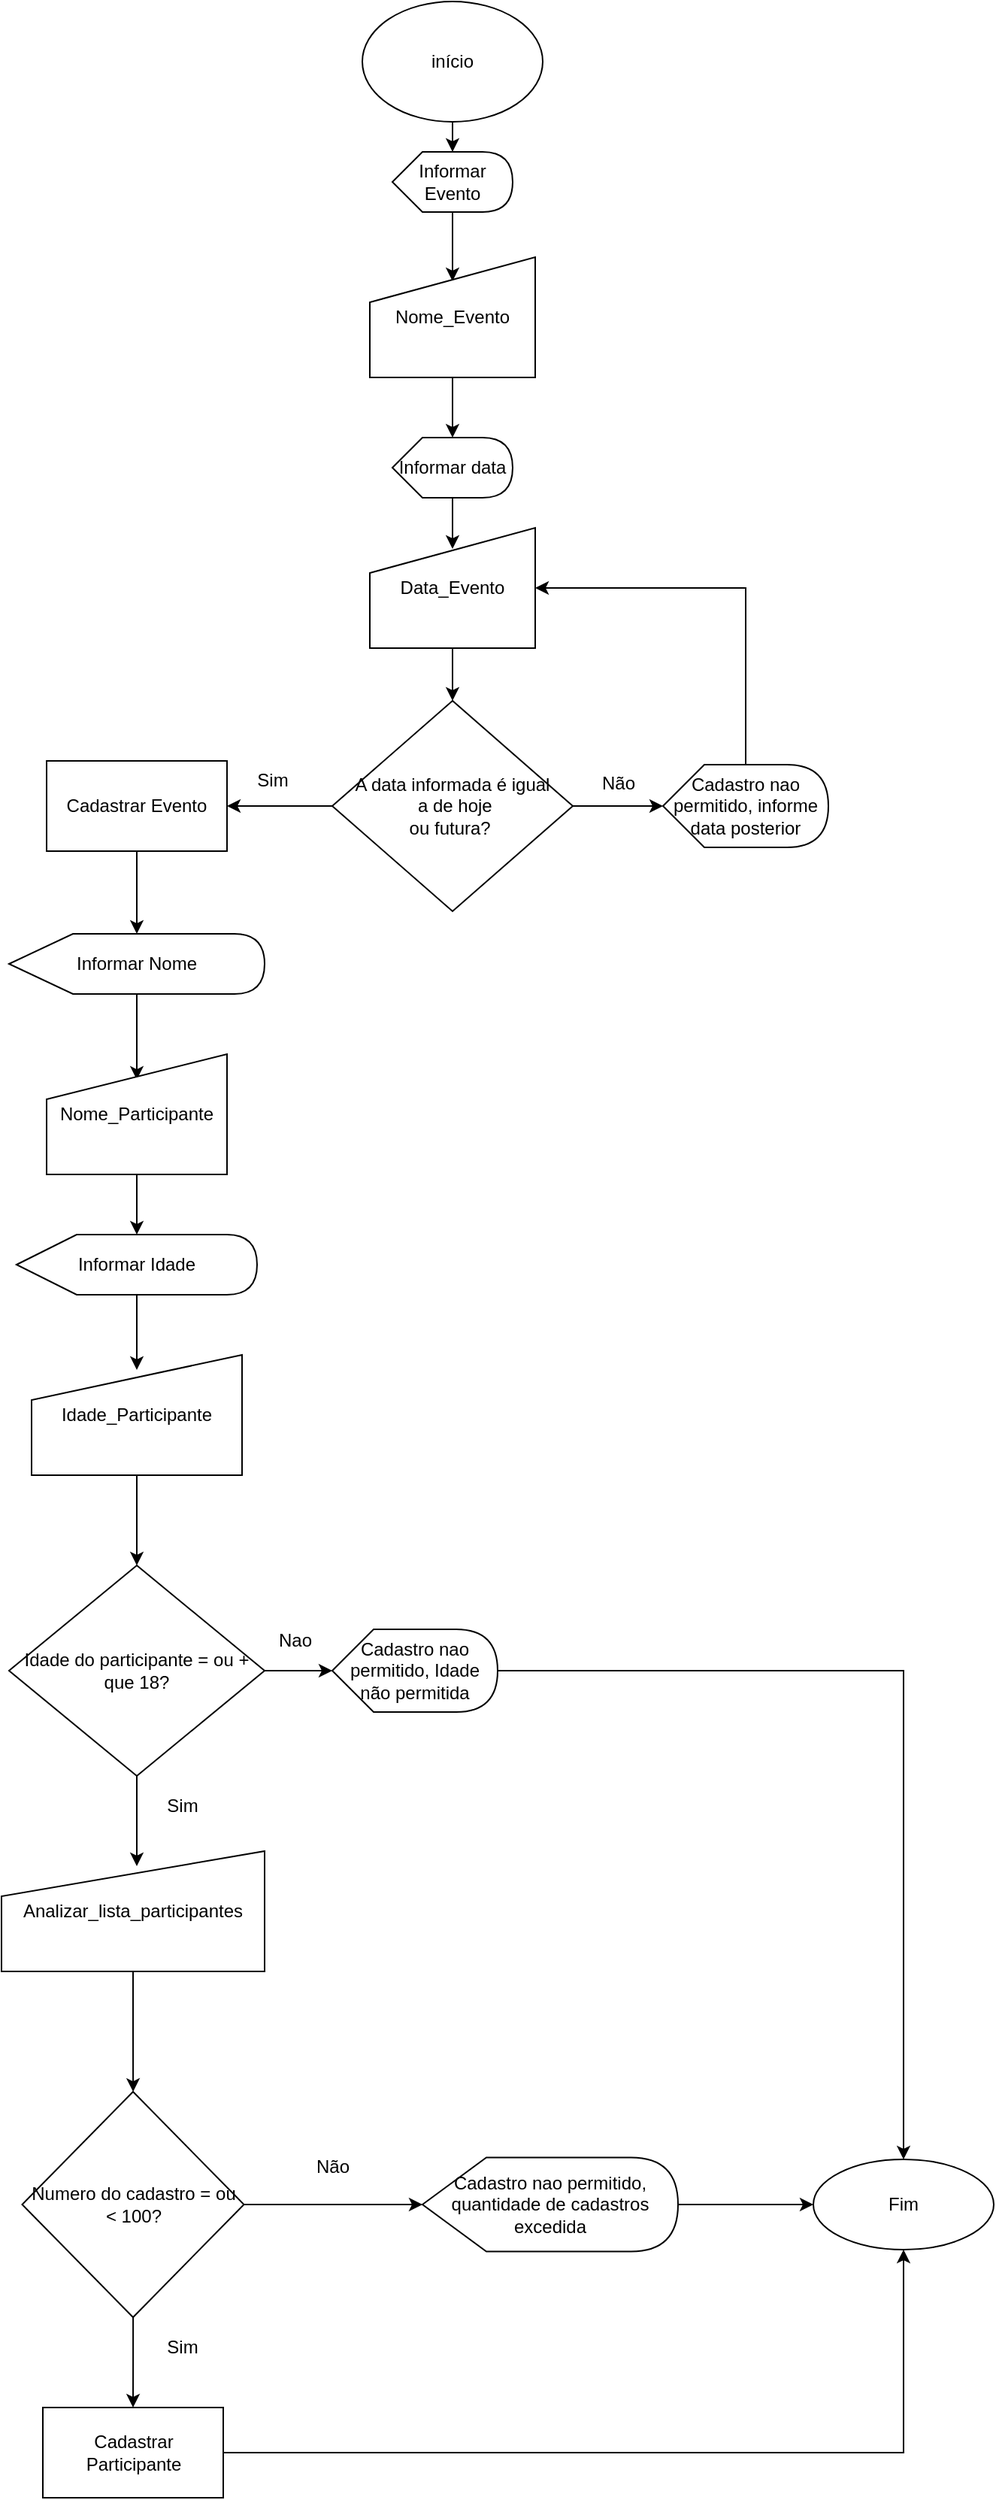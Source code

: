 <mxfile version="15.2.9" type="github">
  <diagram id="bi6Mk9muEbl2GmuOiJLS" name="Page-1">
    <mxGraphModel dx="1422" dy="794" grid="1" gridSize="10" guides="1" tooltips="1" connect="1" arrows="1" fold="1" page="1" pageScale="1" pageWidth="827" pageHeight="1169" math="0" shadow="0">
      <root>
        <mxCell id="0" />
        <mxCell id="1" parent="0" />
        <mxCell id="bk6_iSZV6qFZoEKlup8j-2" style="edgeStyle=orthogonalEdgeStyle;rounded=0;orthogonalLoop=1;jettySize=auto;html=1;exitX=0.5;exitY=1;exitDx=0;exitDy=0;" edge="1" parent="1" source="bk6_iSZV6qFZoEKlup8j-1" target="bk6_iSZV6qFZoEKlup8j-3">
          <mxGeometry relative="1" as="geometry">
            <mxPoint x="360" y="140" as="targetPoint" />
          </mxGeometry>
        </mxCell>
        <mxCell id="bk6_iSZV6qFZoEKlup8j-1" value="início" style="ellipse;whiteSpace=wrap;html=1;" vertex="1" parent="1">
          <mxGeometry x="300" y="30" width="120" height="80" as="geometry" />
        </mxCell>
        <mxCell id="bk6_iSZV6qFZoEKlup8j-5" value="" style="edgeStyle=orthogonalEdgeStyle;rounded=0;orthogonalLoop=1;jettySize=auto;html=1;entryX=0.5;entryY=0.2;entryDx=0;entryDy=0;entryPerimeter=0;" edge="1" parent="1" source="bk6_iSZV6qFZoEKlup8j-3" target="bk6_iSZV6qFZoEKlup8j-4">
          <mxGeometry relative="1" as="geometry" />
        </mxCell>
        <mxCell id="bk6_iSZV6qFZoEKlup8j-3" value="&lt;font&gt;Informar Evento&lt;/font&gt;" style="shape=display;whiteSpace=wrap;html=1;" vertex="1" parent="1">
          <mxGeometry x="320" y="130" width="80" height="40" as="geometry" />
        </mxCell>
        <mxCell id="bk6_iSZV6qFZoEKlup8j-9" value="" style="edgeStyle=orthogonalEdgeStyle;rounded=0;orthogonalLoop=1;jettySize=auto;html=1;" edge="1" parent="1" source="bk6_iSZV6qFZoEKlup8j-4" target="bk6_iSZV6qFZoEKlup8j-8">
          <mxGeometry relative="1" as="geometry" />
        </mxCell>
        <mxCell id="bk6_iSZV6qFZoEKlup8j-4" value="Nome_Evento" style="shape=manualInput;whiteSpace=wrap;html=1;" vertex="1" parent="1">
          <mxGeometry x="305" y="200" width="110" height="80" as="geometry" />
        </mxCell>
        <mxCell id="bk6_iSZV6qFZoEKlup8j-11" value="" style="edgeStyle=orthogonalEdgeStyle;rounded=0;orthogonalLoop=1;jettySize=auto;html=1;entryX=0.5;entryY=0.175;entryDx=0;entryDy=0;entryPerimeter=0;" edge="1" parent="1" source="bk6_iSZV6qFZoEKlup8j-8" target="bk6_iSZV6qFZoEKlup8j-10">
          <mxGeometry relative="1" as="geometry" />
        </mxCell>
        <mxCell id="bk6_iSZV6qFZoEKlup8j-8" value="Informar data" style="shape=display;whiteSpace=wrap;html=1;" vertex="1" parent="1">
          <mxGeometry x="320" y="320" width="80" height="40" as="geometry" />
        </mxCell>
        <mxCell id="bk6_iSZV6qFZoEKlup8j-14" value="" style="edgeStyle=orthogonalEdgeStyle;rounded=0;orthogonalLoop=1;jettySize=auto;html=1;" edge="1" parent="1" source="bk6_iSZV6qFZoEKlup8j-10" target="bk6_iSZV6qFZoEKlup8j-13">
          <mxGeometry relative="1" as="geometry" />
        </mxCell>
        <mxCell id="bk6_iSZV6qFZoEKlup8j-10" value="Data_Evento" style="shape=manualInput;whiteSpace=wrap;html=1;" vertex="1" parent="1">
          <mxGeometry x="305" y="380" width="110" height="80" as="geometry" />
        </mxCell>
        <mxCell id="bk6_iSZV6qFZoEKlup8j-21" style="edgeStyle=orthogonalEdgeStyle;rounded=0;orthogonalLoop=1;jettySize=auto;html=1;entryX=0;entryY=0.5;entryDx=0;entryDy=0;entryPerimeter=0;" edge="1" parent="1" source="bk6_iSZV6qFZoEKlup8j-13" target="bk6_iSZV6qFZoEKlup8j-15">
          <mxGeometry relative="1" as="geometry">
            <mxPoint x="470" y="565" as="targetPoint" />
          </mxGeometry>
        </mxCell>
        <mxCell id="bk6_iSZV6qFZoEKlup8j-24" value="" style="edgeStyle=orthogonalEdgeStyle;rounded=0;orthogonalLoop=1;jettySize=auto;html=1;" edge="1" parent="1" source="bk6_iSZV6qFZoEKlup8j-13" target="bk6_iSZV6qFZoEKlup8j-23">
          <mxGeometry relative="1" as="geometry" />
        </mxCell>
        <mxCell id="bk6_iSZV6qFZoEKlup8j-13" value="A data informada é igual&lt;br&gt;&amp;nbsp;a de hoje &lt;br&gt;ou futura?&amp;nbsp;" style="rhombus;whiteSpace=wrap;html=1;" vertex="1" parent="1">
          <mxGeometry x="280" y="495" width="160" height="140" as="geometry" />
        </mxCell>
        <mxCell id="bk6_iSZV6qFZoEKlup8j-25" style="edgeStyle=orthogonalEdgeStyle;rounded=0;orthogonalLoop=1;jettySize=auto;html=1;entryX=1;entryY=0.5;entryDx=0;entryDy=0;" edge="1" parent="1" source="bk6_iSZV6qFZoEKlup8j-15" target="bk6_iSZV6qFZoEKlup8j-10">
          <mxGeometry relative="1" as="geometry">
            <mxPoint x="555" y="410" as="targetPoint" />
            <Array as="points">
              <mxPoint x="555" y="420" />
            </Array>
          </mxGeometry>
        </mxCell>
        <mxCell id="bk6_iSZV6qFZoEKlup8j-15" value="Cadastro nao permitido, informe data posterior" style="shape=display;whiteSpace=wrap;html=1;" vertex="1" parent="1">
          <mxGeometry x="500" y="537.5" width="110" height="55" as="geometry" />
        </mxCell>
        <mxCell id="bk6_iSZV6qFZoEKlup8j-31" value="" style="edgeStyle=orthogonalEdgeStyle;rounded=0;orthogonalLoop=1;jettySize=auto;html=1;entryX=0.5;entryY=0.213;entryDx=0;entryDy=0;entryPerimeter=0;" edge="1" parent="1" source="bk6_iSZV6qFZoEKlup8j-17" target="bk6_iSZV6qFZoEKlup8j-30">
          <mxGeometry relative="1" as="geometry" />
        </mxCell>
        <mxCell id="bk6_iSZV6qFZoEKlup8j-17" value="Informar Nome" style="shape=display;whiteSpace=wrap;html=1;" vertex="1" parent="1">
          <mxGeometry x="65" y="650" width="170" height="40" as="geometry" />
        </mxCell>
        <mxCell id="bk6_iSZV6qFZoEKlup8j-36" value="" style="edgeStyle=orthogonalEdgeStyle;rounded=0;orthogonalLoop=1;jettySize=auto;html=1;" edge="1" parent="1" source="bk6_iSZV6qFZoEKlup8j-18">
          <mxGeometry relative="1" as="geometry">
            <mxPoint x="150" y="940" as="targetPoint" />
            <Array as="points">
              <mxPoint x="150" y="860" />
              <mxPoint x="150" y="860" />
            </Array>
          </mxGeometry>
        </mxCell>
        <mxCell id="bk6_iSZV6qFZoEKlup8j-18" value="Informar Idade" style="shape=display;whiteSpace=wrap;html=1;" vertex="1" parent="1">
          <mxGeometry x="70" y="850" width="160" height="40" as="geometry" />
        </mxCell>
        <mxCell id="bk6_iSZV6qFZoEKlup8j-22" value="Não" style="text;html=1;align=center;verticalAlign=middle;resizable=0;points=[];autosize=1;strokeColor=none;fillColor=none;" vertex="1" parent="1">
          <mxGeometry x="450" y="540" width="40" height="20" as="geometry" />
        </mxCell>
        <mxCell id="bk6_iSZV6qFZoEKlup8j-29" value="" style="edgeStyle=orthogonalEdgeStyle;rounded=0;orthogonalLoop=1;jettySize=auto;html=1;" edge="1" parent="1" source="bk6_iSZV6qFZoEKlup8j-23" target="bk6_iSZV6qFZoEKlup8j-17">
          <mxGeometry relative="1" as="geometry" />
        </mxCell>
        <mxCell id="bk6_iSZV6qFZoEKlup8j-23" value="Cadastrar Evento" style="whiteSpace=wrap;html=1;" vertex="1" parent="1">
          <mxGeometry x="90" y="535" width="120" height="60" as="geometry" />
        </mxCell>
        <mxCell id="bk6_iSZV6qFZoEKlup8j-26" value="Sim&lt;br&gt;" style="text;html=1;align=center;verticalAlign=middle;resizable=0;points=[];autosize=1;strokeColor=none;fillColor=none;" vertex="1" parent="1">
          <mxGeometry x="220" y="537.5" width="40" height="20" as="geometry" />
        </mxCell>
        <mxCell id="bk6_iSZV6qFZoEKlup8j-33" value="" style="edgeStyle=orthogonalEdgeStyle;rounded=0;orthogonalLoop=1;jettySize=auto;html=1;" edge="1" parent="1" source="bk6_iSZV6qFZoEKlup8j-30" target="bk6_iSZV6qFZoEKlup8j-18">
          <mxGeometry relative="1" as="geometry" />
        </mxCell>
        <mxCell id="bk6_iSZV6qFZoEKlup8j-30" value="Nome_Participante" style="shape=manualInput;whiteSpace=wrap;html=1;" vertex="1" parent="1">
          <mxGeometry x="90" y="730" width="120" height="80" as="geometry" />
        </mxCell>
        <mxCell id="bk6_iSZV6qFZoEKlup8j-38" value="" style="edgeStyle=orthogonalEdgeStyle;rounded=0;orthogonalLoop=1;jettySize=auto;html=1;" edge="1" parent="1" source="bk6_iSZV6qFZoEKlup8j-34" target="bk6_iSZV6qFZoEKlup8j-37">
          <mxGeometry relative="1" as="geometry" />
        </mxCell>
        <mxCell id="bk6_iSZV6qFZoEKlup8j-34" value="Idade_Participante" style="shape=manualInput;whiteSpace=wrap;html=1;" vertex="1" parent="1">
          <mxGeometry x="80" y="930" width="140" height="80" as="geometry" />
        </mxCell>
        <mxCell id="bk6_iSZV6qFZoEKlup8j-40" value="" style="edgeStyle=orthogonalEdgeStyle;rounded=0;orthogonalLoop=1;jettySize=auto;html=1;" edge="1" parent="1" source="bk6_iSZV6qFZoEKlup8j-37" target="bk6_iSZV6qFZoEKlup8j-39">
          <mxGeometry relative="1" as="geometry" />
        </mxCell>
        <mxCell id="bk6_iSZV6qFZoEKlup8j-43" value="" style="edgeStyle=orthogonalEdgeStyle;rounded=0;orthogonalLoop=1;jettySize=auto;html=1;" edge="1" parent="1" source="bk6_iSZV6qFZoEKlup8j-37">
          <mxGeometry relative="1" as="geometry">
            <mxPoint x="150" y="1270" as="targetPoint" />
          </mxGeometry>
        </mxCell>
        <mxCell id="bk6_iSZV6qFZoEKlup8j-37" value="Idade do participante = ou + que 18?" style="rhombus;whiteSpace=wrap;html=1;" vertex="1" parent="1">
          <mxGeometry x="65" y="1070" width="170" height="140" as="geometry" />
        </mxCell>
        <mxCell id="bk6_iSZV6qFZoEKlup8j-60" style="edgeStyle=orthogonalEdgeStyle;rounded=0;orthogonalLoop=1;jettySize=auto;html=1;" edge="1" parent="1" source="bk6_iSZV6qFZoEKlup8j-39" target="bk6_iSZV6qFZoEKlup8j-48">
          <mxGeometry relative="1" as="geometry" />
        </mxCell>
        <mxCell id="bk6_iSZV6qFZoEKlup8j-39" value="Cadastro nao permitido, Idade não permitida" style="shape=display;whiteSpace=wrap;html=1;" vertex="1" parent="1">
          <mxGeometry x="280" y="1112.5" width="110" height="55" as="geometry" />
        </mxCell>
        <mxCell id="bk6_iSZV6qFZoEKlup8j-41" value="Nao" style="text;html=1;align=center;verticalAlign=middle;resizable=0;points=[];autosize=1;strokeColor=none;fillColor=none;" vertex="1" parent="1">
          <mxGeometry x="235" y="1110" width="40" height="20" as="geometry" />
        </mxCell>
        <mxCell id="bk6_iSZV6qFZoEKlup8j-46" value="Sim" style="text;html=1;align=center;verticalAlign=middle;resizable=0;points=[];autosize=1;strokeColor=none;fillColor=none;" vertex="1" parent="1">
          <mxGeometry x="160" y="1220" width="40" height="20" as="geometry" />
        </mxCell>
        <mxCell id="bk6_iSZV6qFZoEKlup8j-48" value="Fim" style="ellipse;whiteSpace=wrap;html=1;" vertex="1" parent="1">
          <mxGeometry x="600" y="1465" width="120" height="60" as="geometry" />
        </mxCell>
        <mxCell id="bk6_iSZV6qFZoEKlup8j-51" value="" style="edgeStyle=orthogonalEdgeStyle;rounded=0;orthogonalLoop=1;jettySize=auto;html=1;" edge="1" parent="1" source="bk6_iSZV6qFZoEKlup8j-49" target="bk6_iSZV6qFZoEKlup8j-50">
          <mxGeometry relative="1" as="geometry" />
        </mxCell>
        <mxCell id="bk6_iSZV6qFZoEKlup8j-49" value="Analizar_lista_participantes" style="shape=manualInput;whiteSpace=wrap;html=1;" vertex="1" parent="1">
          <mxGeometry x="60" y="1260" width="175" height="80" as="geometry" />
        </mxCell>
        <mxCell id="bk6_iSZV6qFZoEKlup8j-52" value="" style="edgeStyle=orthogonalEdgeStyle;rounded=0;orthogonalLoop=1;jettySize=auto;html=1;entryX=0;entryY=0.5;entryDx=0;entryDy=0;" edge="1" parent="1" source="bk6_iSZV6qFZoEKlup8j-50">
          <mxGeometry relative="1" as="geometry">
            <mxPoint x="340" y="1495" as="targetPoint" />
          </mxGeometry>
        </mxCell>
        <mxCell id="bk6_iSZV6qFZoEKlup8j-55" value="" style="edgeStyle=orthogonalEdgeStyle;rounded=0;orthogonalLoop=1;jettySize=auto;html=1;" edge="1" parent="1" source="bk6_iSZV6qFZoEKlup8j-50">
          <mxGeometry relative="1" as="geometry">
            <mxPoint x="147.5" y="1630" as="targetPoint" />
          </mxGeometry>
        </mxCell>
        <mxCell id="bk6_iSZV6qFZoEKlup8j-50" value="Numero do cadastro = ou &amp;lt; 100?" style="rhombus;whiteSpace=wrap;html=1;" vertex="1" parent="1">
          <mxGeometry x="73.75" y="1420" width="147.5" height="150" as="geometry" />
        </mxCell>
        <mxCell id="bk6_iSZV6qFZoEKlup8j-58" style="edgeStyle=orthogonalEdgeStyle;rounded=0;orthogonalLoop=1;jettySize=auto;html=1;entryX=0.5;entryY=1;entryDx=0;entryDy=0;exitX=1;exitY=0.5;exitDx=0;exitDy=0;" edge="1" parent="1" source="bk6_iSZV6qFZoEKlup8j-61" target="bk6_iSZV6qFZoEKlup8j-48">
          <mxGeometry relative="1" as="geometry">
            <mxPoint x="670" y="1661.25" as="targetPoint" />
            <mxPoint x="232.5" y="1661.3" as="sourcePoint" />
          </mxGeometry>
        </mxCell>
        <mxCell id="bk6_iSZV6qFZoEKlup8j-54" value="Sim" style="text;html=1;align=center;verticalAlign=middle;resizable=0;points=[];autosize=1;strokeColor=none;fillColor=none;" vertex="1" parent="1">
          <mxGeometry x="160" y="1580" width="40" height="20" as="geometry" />
        </mxCell>
        <mxCell id="bk6_iSZV6qFZoEKlup8j-56" value="Não" style="text;html=1;align=center;verticalAlign=middle;resizable=0;points=[];autosize=1;strokeColor=none;fillColor=none;" vertex="1" parent="1">
          <mxGeometry x="260" y="1460" width="40" height="20" as="geometry" />
        </mxCell>
        <mxCell id="bk6_iSZV6qFZoEKlup8j-59" style="edgeStyle=orthogonalEdgeStyle;rounded=0;orthogonalLoop=1;jettySize=auto;html=1;exitX=1;exitY=0.5;exitDx=0;exitDy=0;exitPerimeter=0;" edge="1" parent="1" source="bk6_iSZV6qFZoEKlup8j-62" target="bk6_iSZV6qFZoEKlup8j-48">
          <mxGeometry relative="1" as="geometry">
            <mxPoint x="530" y="1495" as="sourcePoint" />
          </mxGeometry>
        </mxCell>
        <mxCell id="bk6_iSZV6qFZoEKlup8j-61" value="Cadastrar Participante" style="whiteSpace=wrap;html=1;" vertex="1" parent="1">
          <mxGeometry x="87.5" y="1630" width="120" height="60" as="geometry" />
        </mxCell>
        <mxCell id="bk6_iSZV6qFZoEKlup8j-62" value="Cadastro nao permitido, quantidade de cadastros excedida" style="shape=display;whiteSpace=wrap;html=1;" vertex="1" parent="1">
          <mxGeometry x="340" y="1463.75" width="170" height="62.5" as="geometry" />
        </mxCell>
      </root>
    </mxGraphModel>
  </diagram>
</mxfile>
